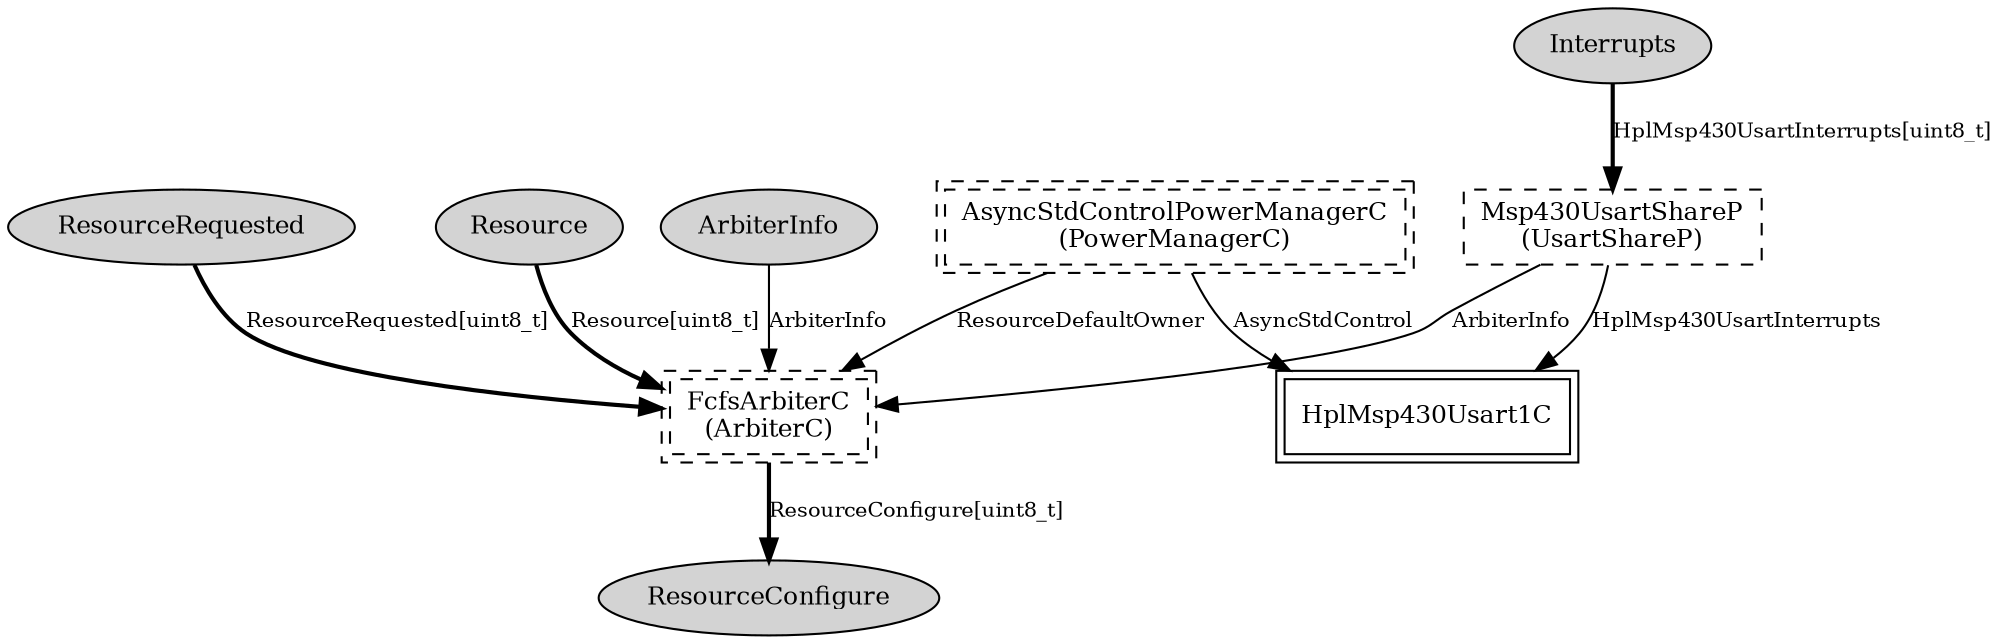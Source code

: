 digraph "tos.chips.msp430.usart.Msp430UsartShare1P" {
  n0x7fcf8f812bc0 [shape=ellipse, style=filled, label="ResourceRequested", fontsize=12];
  "Msp430UsartShare1P.ArbiterC" [fontsize=12, shape=box,peripheries=2, style=dashed, label="FcfsArbiterC\n(ArbiterC)", URL="../chtml/tos.system.FcfsArbiterC.html"];
  n0x7fcf8f814980 [shape=ellipse, style=filled, label="Interrupts", fontsize=12];
  "Msp430UsartShare1P.UsartShareP" [fontsize=12, shape=box, style=dashed, label="Msp430UsartShareP\n(UsartShareP)", URL="../chtml/tos.chips.msp430.usart.Msp430UsartShareP.html"];
  n0x7fcf8f813850 [shape=ellipse, style=filled, label="Resource", fontsize=12];
  "Msp430UsartShare1P.ArbiterC" [fontsize=12, shape=box,peripheries=2, style=dashed, label="FcfsArbiterC\n(ArbiterC)", URL="../chtml/tos.system.FcfsArbiterC.html"];
  n0x7fcf8f8104b0 [shape=ellipse, style=filled, label="ArbiterInfo", fontsize=12];
  "Msp430UsartShare1P.ArbiterC" [fontsize=12, shape=box,peripheries=2, style=dashed, label="FcfsArbiterC\n(ArbiterC)", URL="../chtml/tos.system.FcfsArbiterC.html"];
  "Msp430UsartShare1P.UsartShareP" [fontsize=12, shape=box, style=dashed, label="Msp430UsartShareP\n(UsartShareP)", URL="../chtml/tos.chips.msp430.usart.Msp430UsartShareP.html"];
  "HplMsp430Usart1C" [fontsize=12, shape=box,peripheries=2, URL="../chtml/tos.chips.msp430.usart.HplMsp430Usart1C.html"];
  "Msp430UsartShare1P.ArbiterC" [fontsize=12, shape=box,peripheries=2, style=dashed, label="FcfsArbiterC\n(ArbiterC)", URL="../chtml/tos.system.FcfsArbiterC.html"];
  n0x7fcf8f80f280 [shape=ellipse, style=filled, label="ResourceConfigure", fontsize=12];
  "Msp430UsartShare1P.UsartShareP" [fontsize=12, shape=box, style=dashed, label="Msp430UsartShareP\n(UsartShareP)", URL="../chtml/tos.chips.msp430.usart.Msp430UsartShareP.html"];
  "Msp430UsartShare1P.PowerManagerC" [fontsize=12, shape=box,peripheries=2, style=dashed, label="AsyncStdControlPowerManagerC\n(PowerManagerC)", URL="../chtml/tos.lib.power.AsyncStdControlPowerManagerC.html"];
  "Msp430UsartShare1P.ArbiterC" [fontsize=12, shape=box,peripheries=2, style=dashed, label="FcfsArbiterC\n(ArbiterC)", URL="../chtml/tos.system.FcfsArbiterC.html"];
  "Msp430UsartShare1P.PowerManagerC" [fontsize=12, shape=box,peripheries=2, style=dashed, label="AsyncStdControlPowerManagerC\n(PowerManagerC)", URL="../chtml/tos.lib.power.AsyncStdControlPowerManagerC.html"];
  "HplMsp430Usart1C" [fontsize=12, shape=box,peripheries=2, URL="../chtml/tos.chips.msp430.usart.HplMsp430Usart1C.html"];
  "n0x7fcf8f812bc0" -> "Msp430UsartShare1P.ArbiterC" [label="ResourceRequested[uint8_t]", style=bold, URL="../ihtml/tos.interfaces.ResourceRequested.html", fontsize=10];
  "n0x7fcf8f814980" -> "Msp430UsartShare1P.UsartShareP" [label="HplMsp430UsartInterrupts[uint8_t]", style=bold, URL="../ihtml/tos.chips.msp430.usart.HplMsp430UsartInterrupts.html", fontsize=10];
  "n0x7fcf8f813850" -> "Msp430UsartShare1P.ArbiterC" [label="Resource[uint8_t]", style=bold, URL="../ihtml/tos.interfaces.Resource.html", fontsize=10];
  "n0x7fcf8f8104b0" -> "Msp430UsartShare1P.ArbiterC" [label="ArbiterInfo", URL="../ihtml/tos.interfaces.ArbiterInfo.html", fontsize=10];
  "Msp430UsartShare1P.UsartShareP" -> "HplMsp430Usart1C" [label="HplMsp430UsartInterrupts", URL="../ihtml/tos.chips.msp430.usart.HplMsp430UsartInterrupts.html", fontsize=10];
  "Msp430UsartShare1P.ArbiterC" -> "n0x7fcf8f80f280" [label="ResourceConfigure[uint8_t]", style=bold, URL="../ihtml/tos.interfaces.ResourceConfigure.html", fontsize=10];
  "Msp430UsartShare1P.UsartShareP" -> "Msp430UsartShare1P.ArbiterC" [label="ArbiterInfo", URL="../ihtml/tos.interfaces.ArbiterInfo.html", fontsize=10];
  "Msp430UsartShare1P.PowerManagerC" -> "Msp430UsartShare1P.ArbiterC" [label="ResourceDefaultOwner", URL="../ihtml/tos.interfaces.ResourceDefaultOwner.html", fontsize=10];
  "Msp430UsartShare1P.PowerManagerC" -> "HplMsp430Usart1C" [label="AsyncStdControl", URL="../ihtml/tos.interfaces.AsyncStdControl.html", fontsize=10];
}
